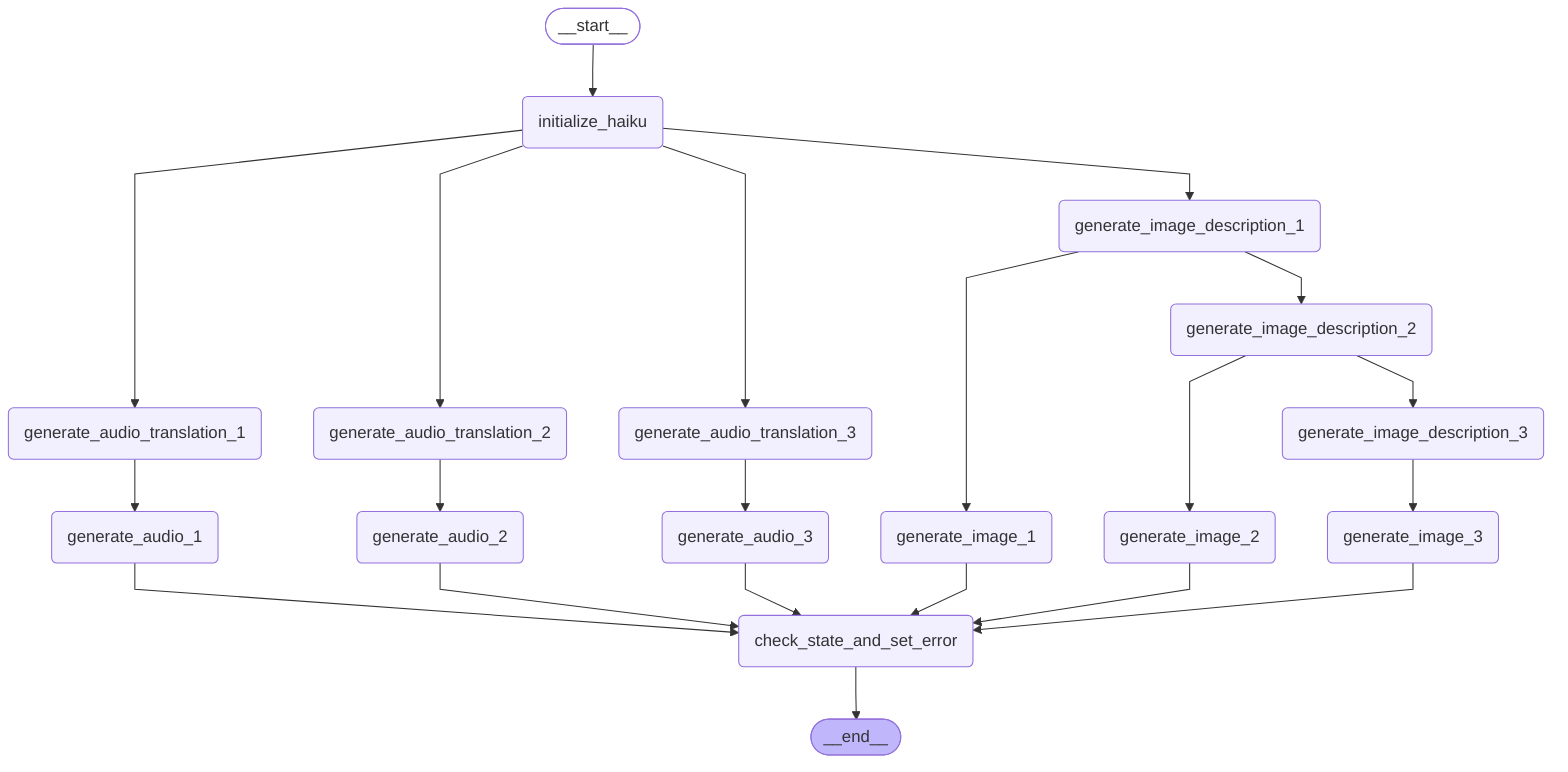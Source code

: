%%{init: {'flowchart': {'curve': 'linear'}}}%%
graph TD;
	__start__([<p>__start__</p>]):::first
	initialize_haiku(initialize_haiku)
	generate_image_description_1(generate_image_description_1)
	generate_image_description_2(generate_image_description_2)
	generate_image_description_3(generate_image_description_3)
	generate_image_1(generate_image_1)
	generate_image_2(generate_image_2)
	generate_image_3(generate_image_3)
	generate_audio_translation_1(generate_audio_translation_1)
	generate_audio_translation_2(generate_audio_translation_2)
	generate_audio_translation_3(generate_audio_translation_3)
	generate_audio_1(generate_audio_1)
	generate_audio_2(generate_audio_2)
	generate_audio_3(generate_audio_3)
	check_state_and_set_error(check_state_and_set_error)
	__end__([<p>__end__</p>]):::last
	__start__ --> initialize_haiku;
	check_state_and_set_error --> __end__;
	generate_audio_1 --> check_state_and_set_error;
	generate_audio_2 --> check_state_and_set_error;
	generate_audio_3 --> check_state_and_set_error;
	generate_audio_translation_1 --> generate_audio_1;
	generate_audio_translation_2 --> generate_audio_2;
	generate_audio_translation_3 --> generate_audio_3;
	generate_image_1 --> check_state_and_set_error;
	generate_image_2 --> check_state_and_set_error;
	generate_image_3 --> check_state_and_set_error;
	generate_image_description_1 --> generate_image_1;
	generate_image_description_1 --> generate_image_description_2;
	generate_image_description_2 --> generate_image_2;
	generate_image_description_2 --> generate_image_description_3;
	generate_image_description_3 --> generate_image_3;
	initialize_haiku --> generate_audio_translation_1;
	initialize_haiku --> generate_audio_translation_2;
	initialize_haiku --> generate_audio_translation_3;
	initialize_haiku --> generate_image_description_1;
	classDef default fill:#f2f0ff,line-height:1.2
	classDef first fill-opacity:0
	classDef last fill:#bfb6fc